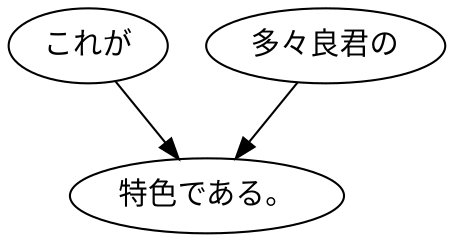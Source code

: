 digraph graph3155 {
	node0 [label="これが"];
	node1 [label="多々良君の"];
	node2 [label="特色である。"];
	node0 -> node2;
	node1 -> node2;
}
